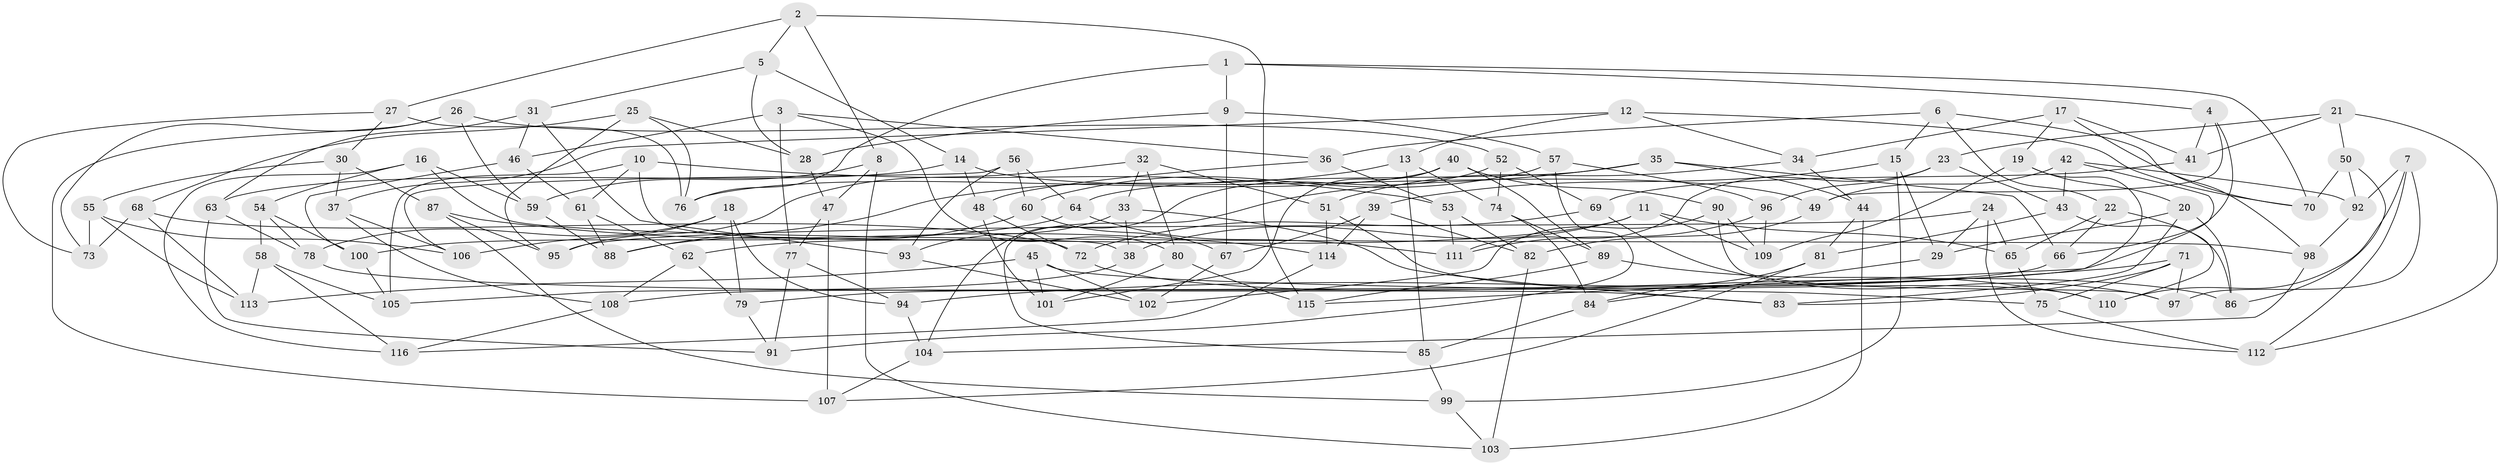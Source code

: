 // coarse degree distribution, {4: 0.3888888888888889, 6: 0.5555555555555556, 5: 0.05555555555555555}
// Generated by graph-tools (version 1.1) at 2025/52/02/27/25 19:52:29]
// undirected, 116 vertices, 232 edges
graph export_dot {
graph [start="1"]
  node [color=gray90,style=filled];
  1;
  2;
  3;
  4;
  5;
  6;
  7;
  8;
  9;
  10;
  11;
  12;
  13;
  14;
  15;
  16;
  17;
  18;
  19;
  20;
  21;
  22;
  23;
  24;
  25;
  26;
  27;
  28;
  29;
  30;
  31;
  32;
  33;
  34;
  35;
  36;
  37;
  38;
  39;
  40;
  41;
  42;
  43;
  44;
  45;
  46;
  47;
  48;
  49;
  50;
  51;
  52;
  53;
  54;
  55;
  56;
  57;
  58;
  59;
  60;
  61;
  62;
  63;
  64;
  65;
  66;
  67;
  68;
  69;
  70;
  71;
  72;
  73;
  74;
  75;
  76;
  77;
  78;
  79;
  80;
  81;
  82;
  83;
  84;
  85;
  86;
  87;
  88;
  89;
  90;
  91;
  92;
  93;
  94;
  95;
  96;
  97;
  98;
  99;
  100;
  101;
  102;
  103;
  104;
  105;
  106;
  107;
  108;
  109;
  110;
  111;
  112;
  113;
  114;
  115;
  116;
  1 -- 70;
  1 -- 9;
  1 -- 4;
  1 -- 76;
  2 -- 8;
  2 -- 27;
  2 -- 115;
  2 -- 5;
  3 -- 80;
  3 -- 36;
  3 -- 77;
  3 -- 46;
  4 -- 49;
  4 -- 66;
  4 -- 41;
  5 -- 31;
  5 -- 28;
  5 -- 14;
  6 -- 22;
  6 -- 36;
  6 -- 70;
  6 -- 15;
  7 -- 110;
  7 -- 97;
  7 -- 92;
  7 -- 112;
  8 -- 59;
  8 -- 47;
  8 -- 103;
  9 -- 57;
  9 -- 67;
  9 -- 28;
  10 -- 61;
  10 -- 38;
  10 -- 105;
  10 -- 53;
  11 -- 62;
  11 -- 65;
  11 -- 38;
  11 -- 109;
  12 -- 34;
  12 -- 70;
  12 -- 37;
  12 -- 13;
  13 -- 74;
  13 -- 88;
  13 -- 85;
  14 -- 63;
  14 -- 48;
  14 -- 49;
  15 -- 29;
  15 -- 39;
  15 -- 99;
  16 -- 116;
  16 -- 54;
  16 -- 98;
  16 -- 59;
  17 -- 41;
  17 -- 19;
  17 -- 98;
  17 -- 34;
  18 -- 79;
  18 -- 94;
  18 -- 78;
  18 -- 106;
  19 -- 20;
  19 -- 115;
  19 -- 109;
  20 -- 83;
  20 -- 29;
  20 -- 86;
  21 -- 112;
  21 -- 50;
  21 -- 41;
  21 -- 23;
  22 -- 110;
  22 -- 65;
  22 -- 66;
  23 -- 111;
  23 -- 43;
  23 -- 96;
  24 -- 29;
  24 -- 95;
  24 -- 112;
  24 -- 65;
  25 -- 28;
  25 -- 68;
  25 -- 76;
  25 -- 95;
  26 -- 52;
  26 -- 59;
  26 -- 107;
  26 -- 73;
  27 -- 76;
  27 -- 30;
  27 -- 73;
  28 -- 47;
  29 -- 84;
  30 -- 55;
  30 -- 87;
  30 -- 37;
  31 -- 46;
  31 -- 63;
  31 -- 93;
  32 -- 80;
  32 -- 95;
  32 -- 51;
  32 -- 33;
  33 -- 38;
  33 -- 93;
  33 -- 83;
  34 -- 44;
  34 -- 51;
  35 -- 64;
  35 -- 44;
  35 -- 85;
  35 -- 66;
  36 -- 48;
  36 -- 53;
  37 -- 108;
  37 -- 106;
  38 -- 105;
  39 -- 67;
  39 -- 114;
  39 -- 82;
  40 -- 76;
  40 -- 101;
  40 -- 89;
  40 -- 90;
  41 -- 69;
  42 -- 79;
  42 -- 43;
  42 -- 49;
  42 -- 92;
  43 -- 86;
  43 -- 81;
  44 -- 103;
  44 -- 81;
  45 -- 113;
  45 -- 101;
  45 -- 75;
  45 -- 102;
  46 -- 61;
  46 -- 100;
  47 -- 107;
  47 -- 77;
  48 -- 72;
  48 -- 101;
  49 -- 82;
  50 -- 70;
  50 -- 86;
  50 -- 92;
  51 -- 114;
  51 -- 110;
  52 -- 104;
  52 -- 69;
  52 -- 74;
  53 -- 82;
  53 -- 111;
  54 -- 78;
  54 -- 100;
  54 -- 58;
  55 -- 106;
  55 -- 113;
  55 -- 73;
  56 -- 60;
  56 -- 106;
  56 -- 64;
  56 -- 93;
  57 -- 60;
  57 -- 96;
  57 -- 91;
  58 -- 116;
  58 -- 105;
  58 -- 113;
  59 -- 88;
  60 -- 67;
  60 -- 88;
  61 -- 88;
  61 -- 62;
  62 -- 79;
  62 -- 108;
  63 -- 91;
  63 -- 78;
  64 -- 111;
  64 -- 100;
  65 -- 75;
  66 -- 108;
  67 -- 102;
  68 -- 72;
  68 -- 113;
  68 -- 73;
  69 -- 97;
  69 -- 72;
  71 -- 83;
  71 -- 97;
  71 -- 75;
  71 -- 94;
  72 -- 86;
  74 -- 89;
  74 -- 84;
  75 -- 112;
  77 -- 94;
  77 -- 91;
  78 -- 83;
  79 -- 91;
  80 -- 115;
  80 -- 101;
  81 -- 84;
  81 -- 107;
  82 -- 103;
  84 -- 85;
  85 -- 99;
  87 -- 95;
  87 -- 114;
  87 -- 99;
  89 -- 115;
  89 -- 110;
  90 -- 109;
  90 -- 97;
  90 -- 102;
  92 -- 98;
  93 -- 102;
  94 -- 104;
  96 -- 111;
  96 -- 109;
  98 -- 104;
  99 -- 103;
  100 -- 105;
  104 -- 107;
  108 -- 116;
  114 -- 116;
}
